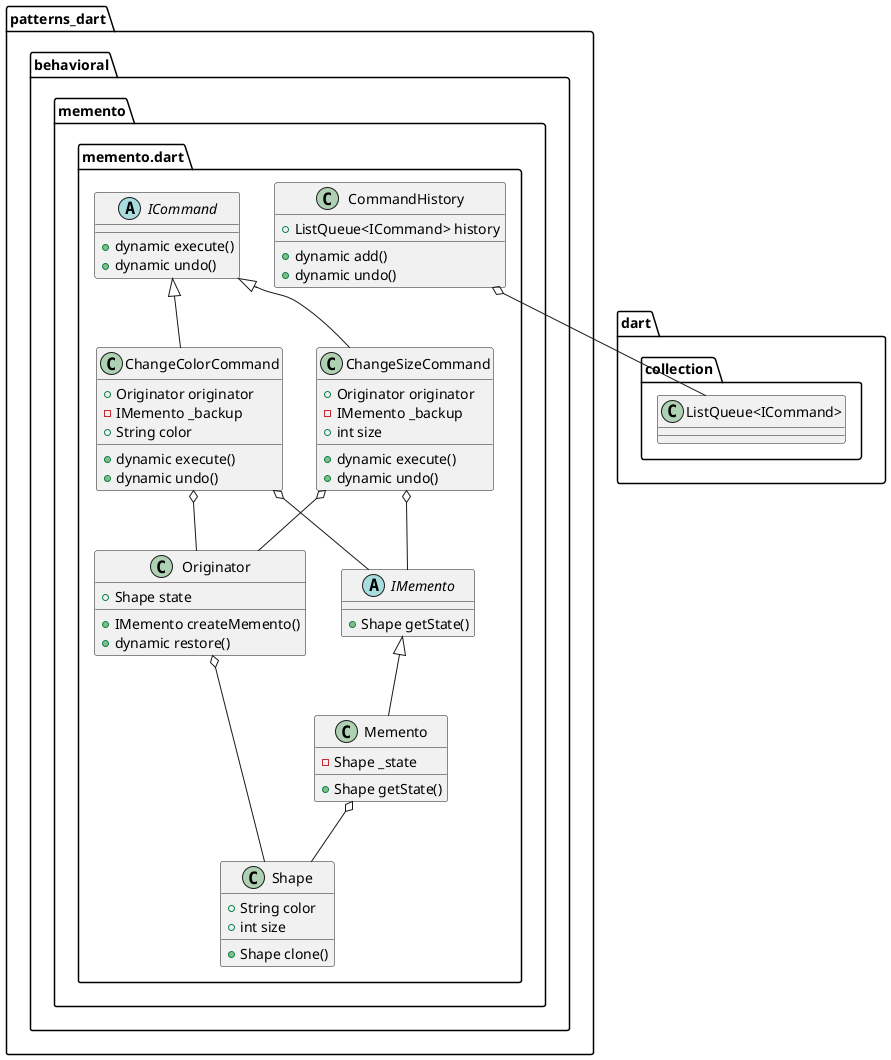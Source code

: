@startuml
set namespaceSeparator ::

abstract class "patterns_dart::behavioral::memento::memento.dart::ICommand" { 
  +dynamic execute()
  +dynamic undo()
}

class "patterns_dart::behavioral::memento::memento.dart::ChangeColorCommand" {
  +Originator originator
  -IMemento _backup
  +String color
  +dynamic execute()
  +dynamic undo()
}

"patterns_dart::behavioral::memento::memento.dart::ChangeColorCommand" o-- "patterns_dart::behavioral::memento::memento.dart::Originator"
"patterns_dart::behavioral::memento::memento.dart::ChangeColorCommand" o-- "patterns_dart::behavioral::memento::memento.dart::IMemento"
"patterns_dart::behavioral::memento::memento.dart::ICommand" <|-- "patterns_dart::behavioral::memento::memento.dart::ChangeColorCommand"

class "patterns_dart::behavioral::memento::memento.dart::ChangeSizeCommand" {
  +Originator originator
  -IMemento _backup
  +int size
  +dynamic execute()
  +dynamic undo()
}

"patterns_dart::behavioral::memento::memento.dart::ChangeSizeCommand" o-- "patterns_dart::behavioral::memento::memento.dart::Originator"
"patterns_dart::behavioral::memento::memento.dart::ChangeSizeCommand" o-- "patterns_dart::behavioral::memento::memento.dart::IMemento"
"patterns_dart::behavioral::memento::memento.dart::ICommand" <|-- "patterns_dart::behavioral::memento::memento.dart::ChangeSizeCommand"

class "patterns_dart::behavioral::memento::memento.dart::CommandHistory" {
  +ListQueue<ICommand> history
  +dynamic add()
  +dynamic undo()
}

"patterns_dart::behavioral::memento::memento.dart::CommandHistory" o-- "dart::collection::ListQueue<ICommand>"

class "patterns_dart::behavioral::memento::memento.dart::Shape" {
  +String color
  +int size
  +Shape clone()
}

abstract class "patterns_dart::behavioral::memento::memento.dart::IMemento" {
  +Shape getState()
}

class "patterns_dart::behavioral::memento::memento.dart::Memento" {
  -Shape _state
  +Shape getState()
}

"patterns_dart::behavioral::memento::memento.dart::Memento" o-- "patterns_dart::behavioral::memento::memento.dart::Shape"  
"patterns_dart::behavioral::memento::memento.dart::IMemento" <|-- "patterns_dart::behavioral::memento::memento.dart::Memento"

class "patterns_dart::behavioral::memento::memento.dart::Originator" {
  +Shape state
  +IMemento createMemento()
  +dynamic restore()
}

"patterns_dart::behavioral::memento::memento.dart::Originator" o-- "patterns_dart::behavioral::memento::memento.dart::Shape"


@enduml